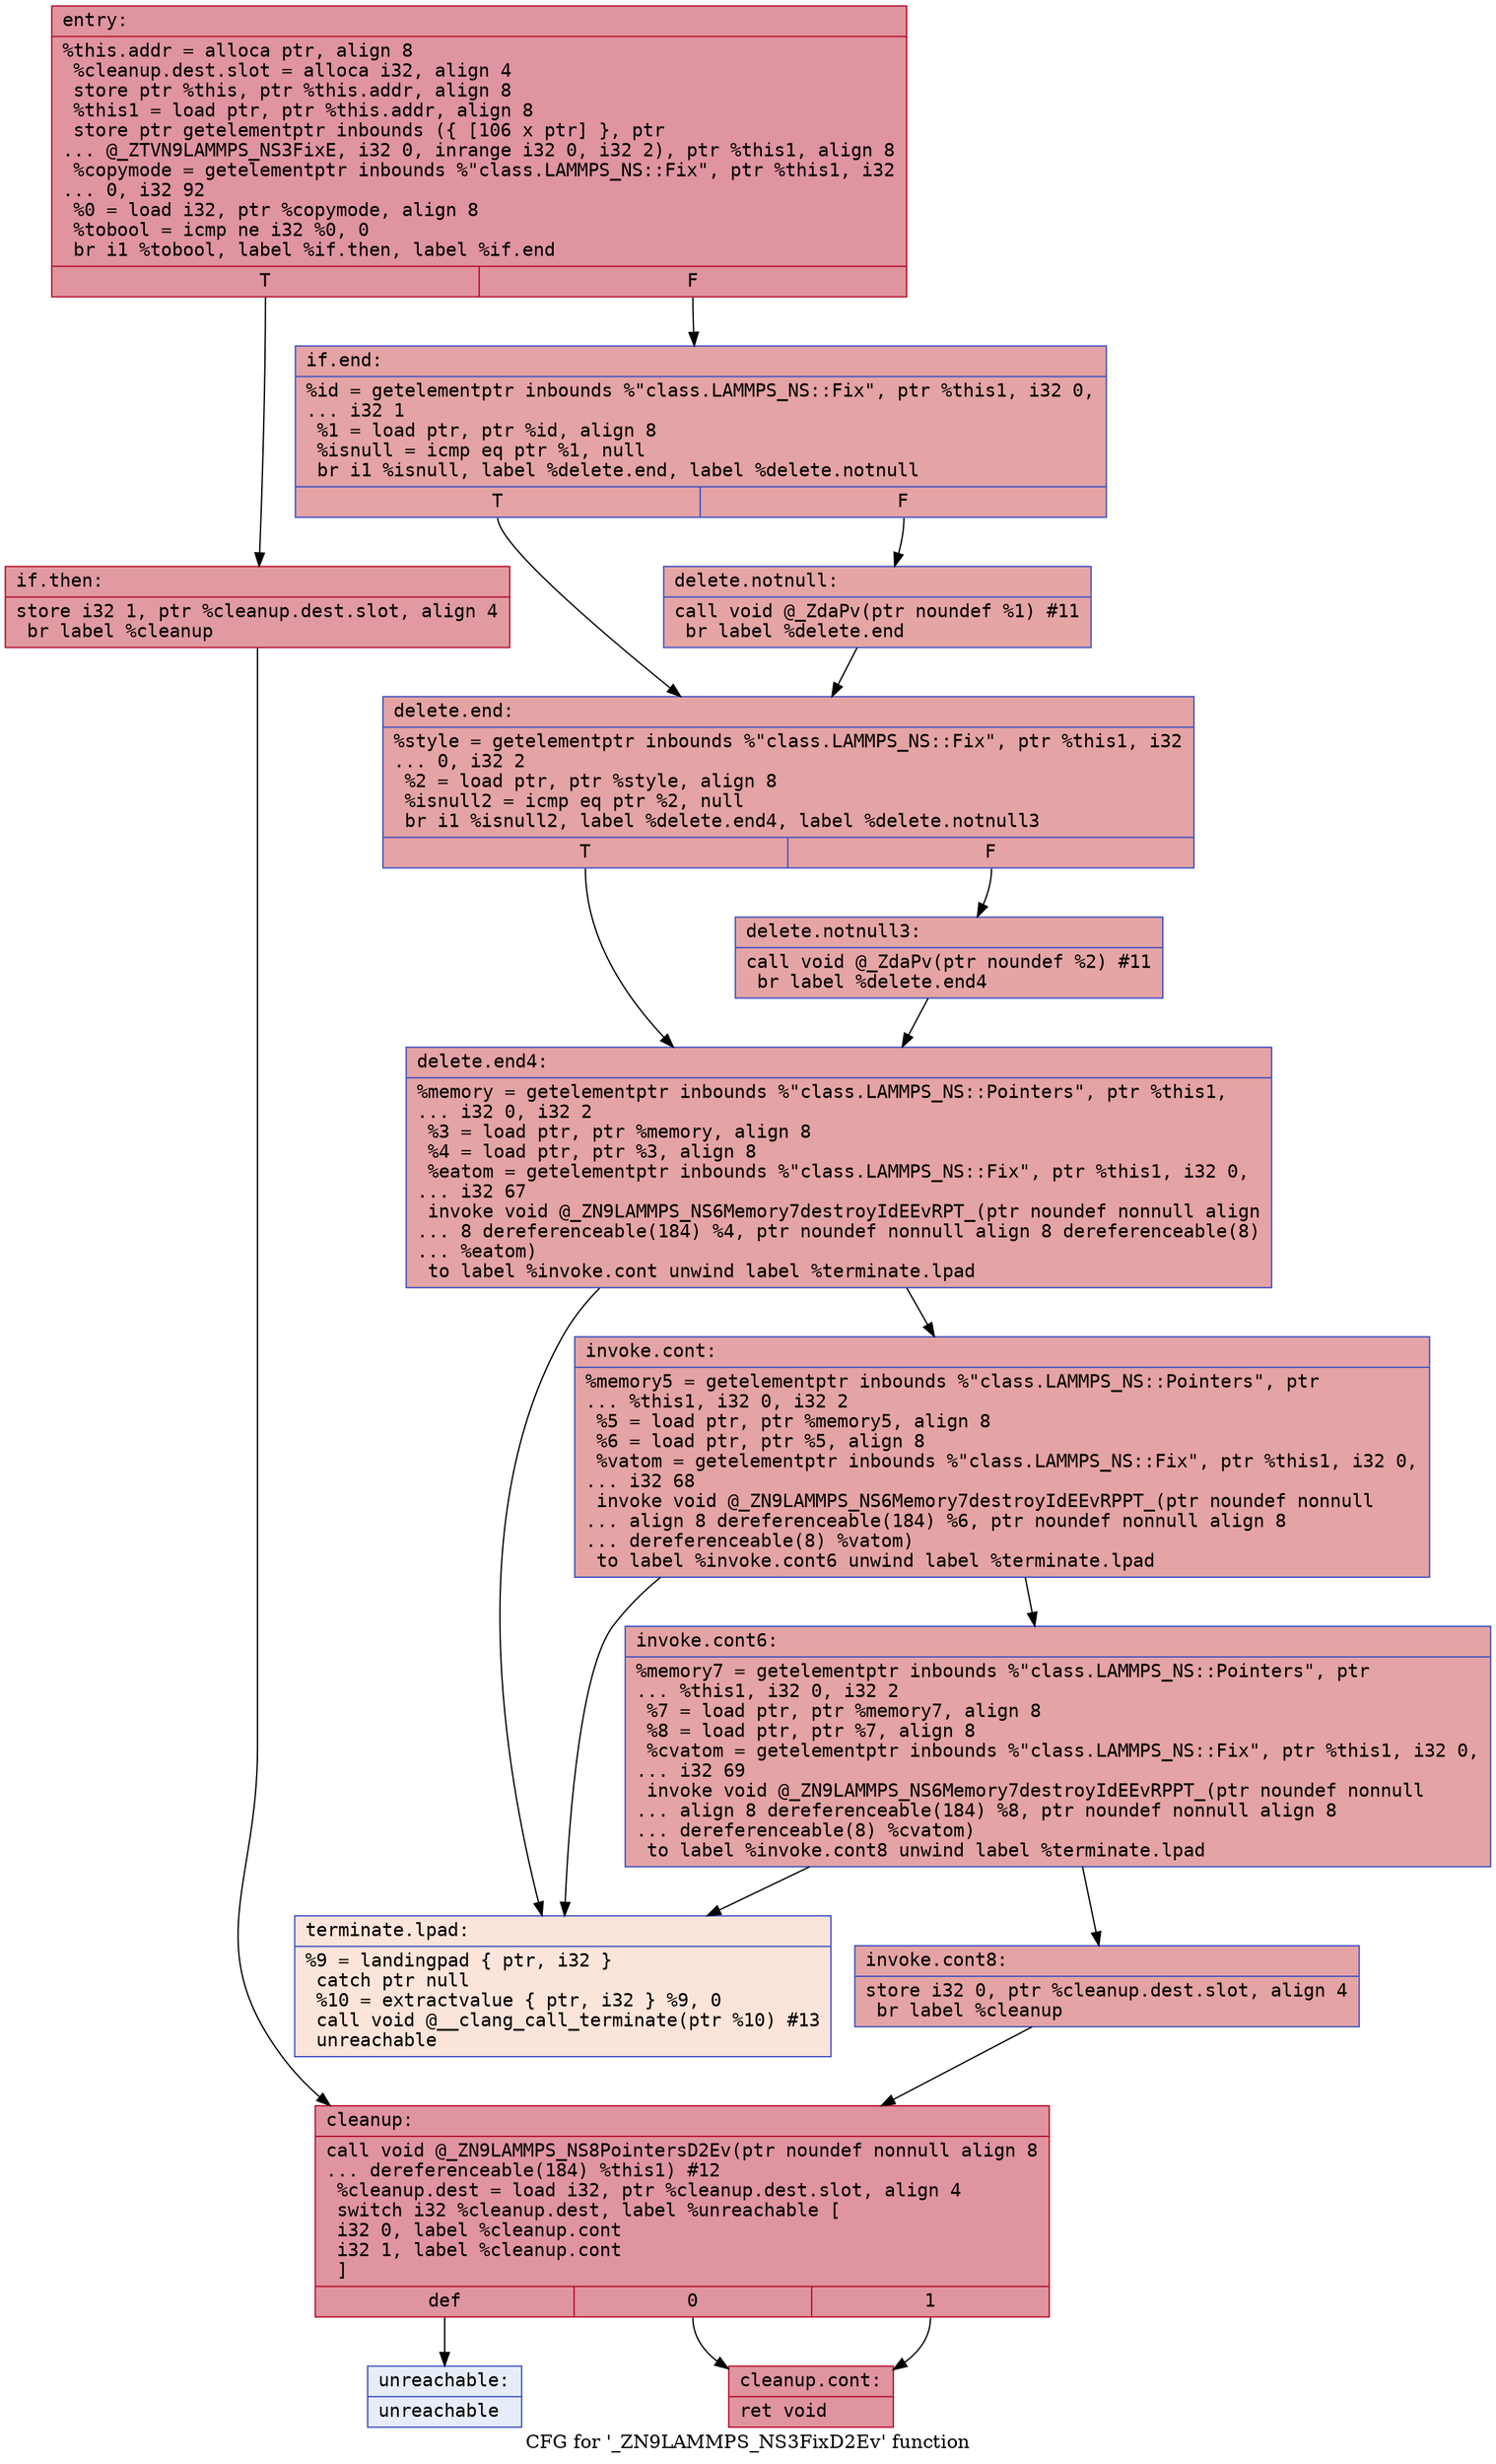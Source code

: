digraph "CFG for '_ZN9LAMMPS_NS3FixD2Ev' function" {
	label="CFG for '_ZN9LAMMPS_NS3FixD2Ev' function";

	Node0x555c10e73350 [shape=record,color="#b70d28ff", style=filled, fillcolor="#b70d2870" fontname="Courier",label="{entry:\l|  %this.addr = alloca ptr, align 8\l  %cleanup.dest.slot = alloca i32, align 4\l  store ptr %this, ptr %this.addr, align 8\l  %this1 = load ptr, ptr %this.addr, align 8\l  store ptr getelementptr inbounds (\{ [106 x ptr] \}, ptr\l... @_ZTVN9LAMMPS_NS3FixE, i32 0, inrange i32 0, i32 2), ptr %this1, align 8\l  %copymode = getelementptr inbounds %\"class.LAMMPS_NS::Fix\", ptr %this1, i32\l... 0, i32 92\l  %0 = load i32, ptr %copymode, align 8\l  %tobool = icmp ne i32 %0, 0\l  br i1 %tobool, label %if.then, label %if.end\l|{<s0>T|<s1>F}}"];
	Node0x555c10e73350:s0 -> Node0x555c10e73710[tooltip="entry -> if.then\nProbability 62.50%" ];
	Node0x555c10e73350:s1 -> Node0x555c10e73780[tooltip="entry -> if.end\nProbability 37.50%" ];
	Node0x555c10e73710 [shape=record,color="#b70d28ff", style=filled, fillcolor="#bb1b2c70" fontname="Courier",label="{if.then:\l|  store i32 1, ptr %cleanup.dest.slot, align 4\l  br label %cleanup\l}"];
	Node0x555c10e73710 -> Node0x555c10e73940[tooltip="if.then -> cleanup\nProbability 100.00%" ];
	Node0x555c10e73780 [shape=record,color="#3d50c3ff", style=filled, fillcolor="#c32e3170" fontname="Courier",label="{if.end:\l|  %id = getelementptr inbounds %\"class.LAMMPS_NS::Fix\", ptr %this1, i32 0,\l... i32 1\l  %1 = load ptr, ptr %id, align 8\l  %isnull = icmp eq ptr %1, null\l  br i1 %isnull, label %delete.end, label %delete.notnull\l|{<s0>T|<s1>F}}"];
	Node0x555c10e73780:s0 -> Node0x555c10e73bb0[tooltip="if.end -> delete.end\nProbability 37.50%" ];
	Node0x555c10e73780:s1 -> Node0x555c10e73da0[tooltip="if.end -> delete.notnull\nProbability 62.50%" ];
	Node0x555c10e73da0 [shape=record,color="#3d50c3ff", style=filled, fillcolor="#c5333470" fontname="Courier",label="{delete.notnull:\l|  call void @_ZdaPv(ptr noundef %1) #11\l  br label %delete.end\l}"];
	Node0x555c10e73da0 -> Node0x555c10e73bb0[tooltip="delete.notnull -> delete.end\nProbability 100.00%" ];
	Node0x555c10e73bb0 [shape=record,color="#3d50c3ff", style=filled, fillcolor="#c32e3170" fontname="Courier",label="{delete.end:\l|  %style = getelementptr inbounds %\"class.LAMMPS_NS::Fix\", ptr %this1, i32\l... 0, i32 2\l  %2 = load ptr, ptr %style, align 8\l  %isnull2 = icmp eq ptr %2, null\l  br i1 %isnull2, label %delete.end4, label %delete.notnull3\l|{<s0>T|<s1>F}}"];
	Node0x555c10e73bb0:s0 -> Node0x555c10e741b0[tooltip="delete.end -> delete.end4\nProbability 37.50%" ];
	Node0x555c10e73bb0:s1 -> Node0x555c10e74230[tooltip="delete.end -> delete.notnull3\nProbability 62.50%" ];
	Node0x555c10e74230 [shape=record,color="#3d50c3ff", style=filled, fillcolor="#c5333470" fontname="Courier",label="{delete.notnull3:\l|  call void @_ZdaPv(ptr noundef %2) #11\l  br label %delete.end4\l}"];
	Node0x555c10e74230 -> Node0x555c10e741b0[tooltip="delete.notnull3 -> delete.end4\nProbability 100.00%" ];
	Node0x555c10e741b0 [shape=record,color="#3d50c3ff", style=filled, fillcolor="#c32e3170" fontname="Courier",label="{delete.end4:\l|  %memory = getelementptr inbounds %\"class.LAMMPS_NS::Pointers\", ptr %this1,\l... i32 0, i32 2\l  %3 = load ptr, ptr %memory, align 8\l  %4 = load ptr, ptr %3, align 8\l  %eatom = getelementptr inbounds %\"class.LAMMPS_NS::Fix\", ptr %this1, i32 0,\l... i32 67\l  invoke void @_ZN9LAMMPS_NS6Memory7destroyIdEEvRPT_(ptr noundef nonnull align\l... 8 dereferenceable(184) %4, ptr noundef nonnull align 8 dereferenceable(8)\l... %eatom)\l          to label %invoke.cont unwind label %terminate.lpad\l}"];
	Node0x555c10e741b0 -> Node0x555c10e747d0[tooltip="delete.end4 -> invoke.cont\nProbability 100.00%" ];
	Node0x555c10e741b0 -> Node0x555c10e74850[tooltip="delete.end4 -> terminate.lpad\nProbability 0.00%" ];
	Node0x555c10e747d0 [shape=record,color="#3d50c3ff", style=filled, fillcolor="#c32e3170" fontname="Courier",label="{invoke.cont:\l|  %memory5 = getelementptr inbounds %\"class.LAMMPS_NS::Pointers\", ptr\l... %this1, i32 0, i32 2\l  %5 = load ptr, ptr %memory5, align 8\l  %6 = load ptr, ptr %5, align 8\l  %vatom = getelementptr inbounds %\"class.LAMMPS_NS::Fix\", ptr %this1, i32 0,\l... i32 68\l  invoke void @_ZN9LAMMPS_NS6Memory7destroyIdEEvRPPT_(ptr noundef nonnull\l... align 8 dereferenceable(184) %6, ptr noundef nonnull align 8\l... dereferenceable(8) %vatom)\l          to label %invoke.cont6 unwind label %terminate.lpad\l}"];
	Node0x555c10e747d0 -> Node0x555c10e74d90[tooltip="invoke.cont -> invoke.cont6\nProbability 100.00%" ];
	Node0x555c10e747d0 -> Node0x555c10e74850[tooltip="invoke.cont -> terminate.lpad\nProbability 0.00%" ];
	Node0x555c10e74d90 [shape=record,color="#3d50c3ff", style=filled, fillcolor="#c32e3170" fontname="Courier",label="{invoke.cont6:\l|  %memory7 = getelementptr inbounds %\"class.LAMMPS_NS::Pointers\", ptr\l... %this1, i32 0, i32 2\l  %7 = load ptr, ptr %memory7, align 8\l  %8 = load ptr, ptr %7, align 8\l  %cvatom = getelementptr inbounds %\"class.LAMMPS_NS::Fix\", ptr %this1, i32 0,\l... i32 69\l  invoke void @_ZN9LAMMPS_NS6Memory7destroyIdEEvRPPT_(ptr noundef nonnull\l... align 8 dereferenceable(184) %8, ptr noundef nonnull align 8\l... dereferenceable(8) %cvatom)\l          to label %invoke.cont8 unwind label %terminate.lpad\l}"];
	Node0x555c10e74d90 -> Node0x555c10e73d40[tooltip="invoke.cont6 -> invoke.cont8\nProbability 100.00%" ];
	Node0x555c10e74d90 -> Node0x555c10e74850[tooltip="invoke.cont6 -> terminate.lpad\nProbability 0.00%" ];
	Node0x555c10e73d40 [shape=record,color="#3d50c3ff", style=filled, fillcolor="#c32e3170" fontname="Courier",label="{invoke.cont8:\l|  store i32 0, ptr %cleanup.dest.slot, align 4\l  br label %cleanup\l}"];
	Node0x555c10e73d40 -> Node0x555c10e73940[tooltip="invoke.cont8 -> cleanup\nProbability 100.00%" ];
	Node0x555c10e73940 [shape=record,color="#b70d28ff", style=filled, fillcolor="#b70d2870" fontname="Courier",label="{cleanup:\l|  call void @_ZN9LAMMPS_NS8PointersD2Ev(ptr noundef nonnull align 8\l... dereferenceable(184) %this1) #12\l  %cleanup.dest = load i32, ptr %cleanup.dest.slot, align 4\l  switch i32 %cleanup.dest, label %unreachable [\l    i32 0, label %cleanup.cont\l    i32 1, label %cleanup.cont\l  ]\l|{<s0>def|<s1>0|<s2>1}}"];
	Node0x555c10e73940:s0 -> Node0x555c10e75920[tooltip="cleanup -> unreachable\nProbability 0.00%" ];
	Node0x555c10e73940:s1 -> Node0x555c10e75970[tooltip="cleanup -> cleanup.cont\nProbability 100.00%" ];
	Node0x555c10e73940:s2 -> Node0x555c10e75970[tooltip="cleanup -> cleanup.cont\nProbability 100.00%" ];
	Node0x555c10e75970 [shape=record,color="#b70d28ff", style=filled, fillcolor="#b70d2870" fontname="Courier",label="{cleanup.cont:\l|  ret void\l}"];
	Node0x555c10e74850 [shape=record,color="#3d50c3ff", style=filled, fillcolor="#f5c1a970" fontname="Courier",label="{terminate.lpad:\l|  %9 = landingpad \{ ptr, i32 \}\l          catch ptr null\l  %10 = extractvalue \{ ptr, i32 \} %9, 0\l  call void @__clang_call_terminate(ptr %10) #13\l  unreachable\l}"];
	Node0x555c10e75920 [shape=record,color="#3d50c3ff", style=filled, fillcolor="#c7d7f070" fontname="Courier",label="{unreachable:\l|  unreachable\l}"];
}
